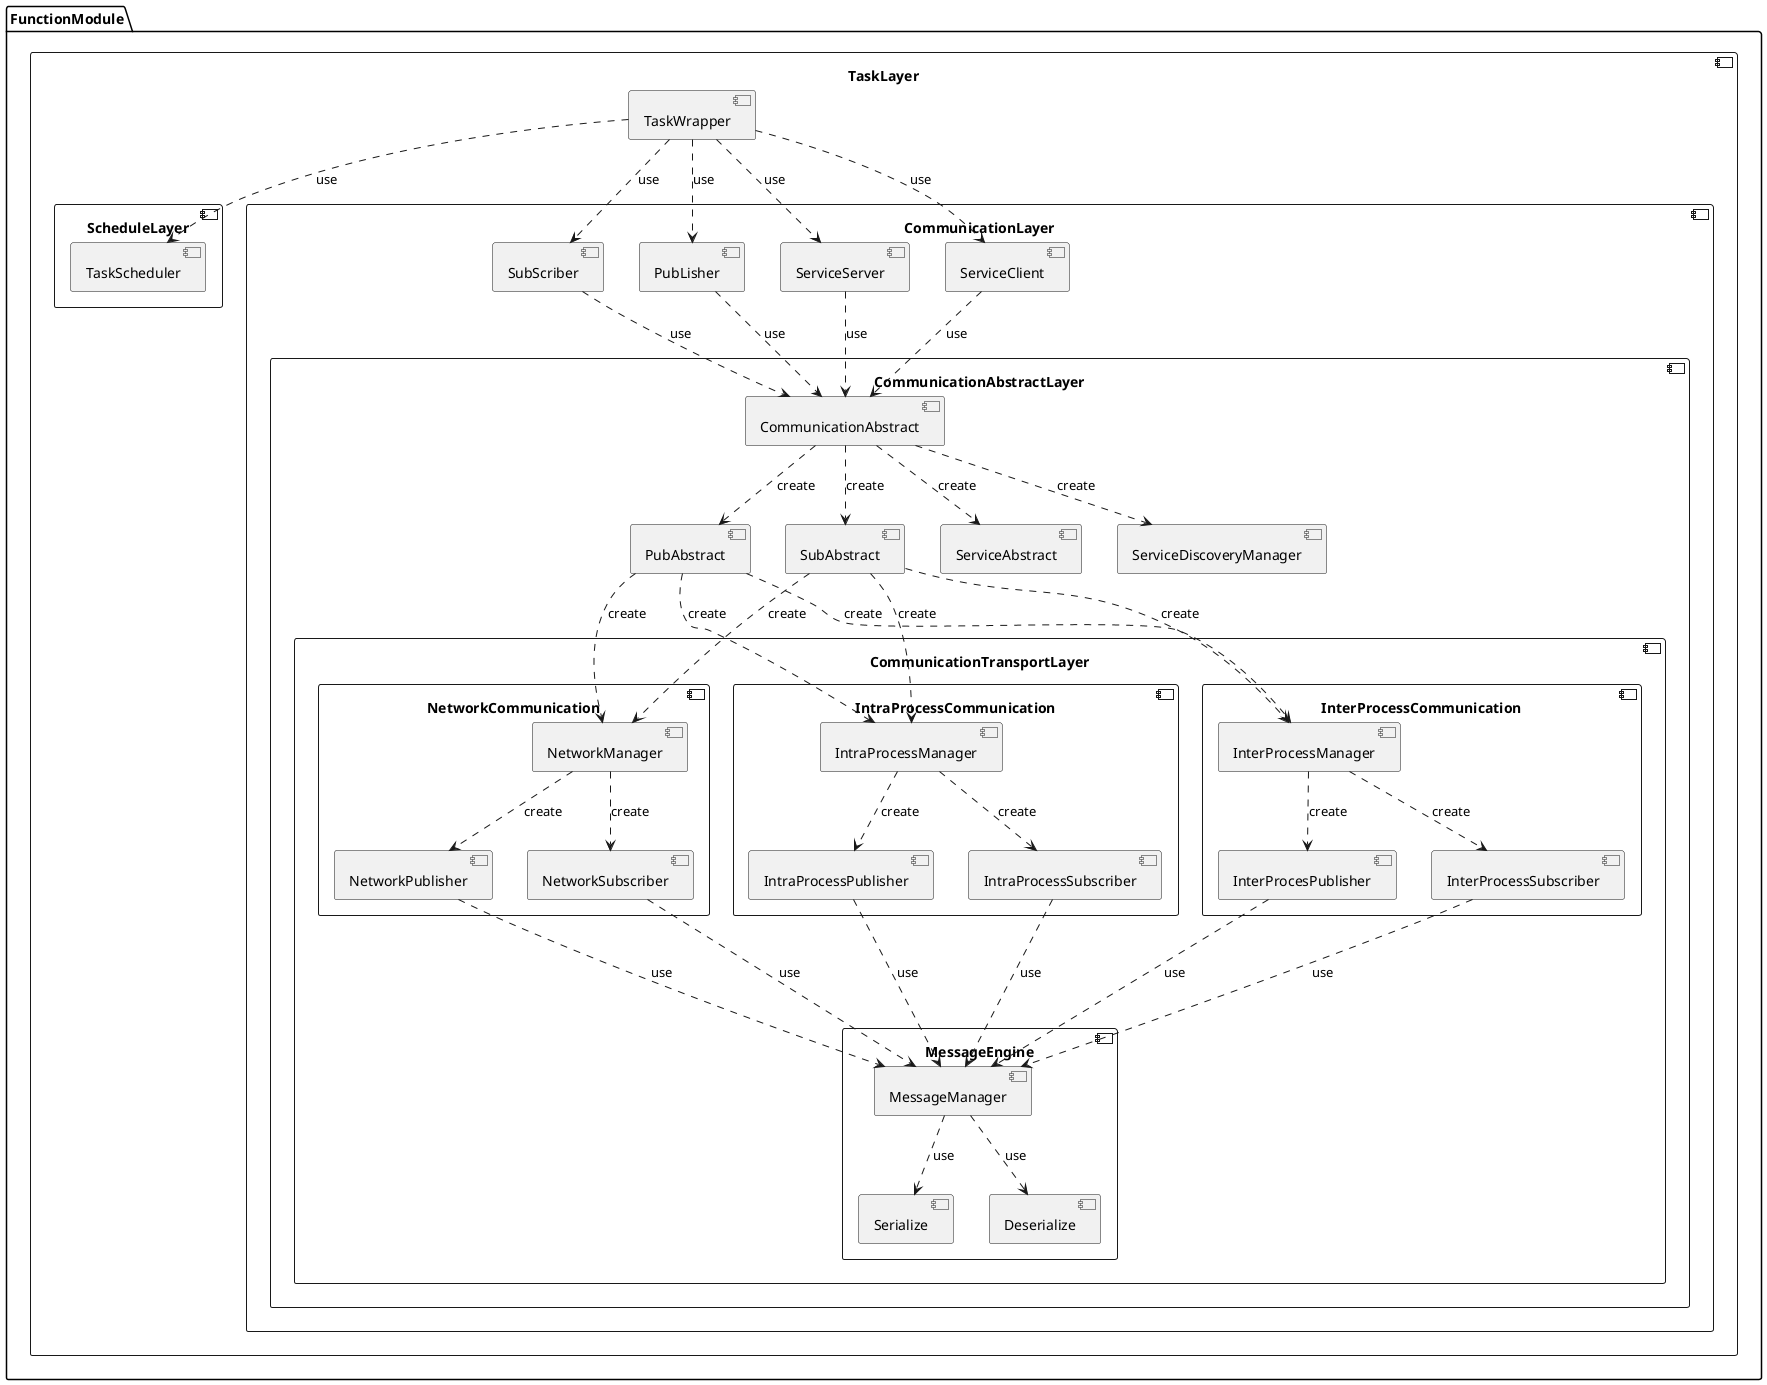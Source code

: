 @startuml
' skinparam component{
'     FontSize 25
'     TitleFontSize 25
'     ArrowFontSize 25
'     InterfaceFontSize 25
'     CaptionFontSize 25
'     HeaderFontSize 25
'     LabelFontSize 25
'     DomainFontSize 25
'     PackageFontSize 25
'     ComponentFontSize 25
'     SequenceTitleFontSize 25
'     LabelFontSize 25
'     FolderFontSize 25
'     DomainFontSize 25
' }
' skinparam package{
'     FontSize 25
'     TitleFontSize 25
'     ArrowFontSize 25
'     InterfaceFontSize 25
'     CaptionFontSize 25
'     HeaderFontSize 25
'     LabelFontSize 25
'     DomainFontSize 25
'     PackageFontSize 25
'     ComponentFontSize 25
'     SequenceTitleFontSize 25
'     LabelFontSize 25
'     FolderFontSize 25
'     DomainFontSize 25
' }
package FunctionModule{
component TaskLayer{
    [TaskWrapper]
    component ScheduleLayer{
        [TaskScheduler]
    }
    component CommunicationLayer{
        [SubScriber]
        [PubLisher]
        [ServiceServer]
        [ServiceClient]
        component CommunicationAbstractLayer{
            [CommunicationAbstract]
            [PubAbstract]
            [SubAbstract]
            [ServiceAbstract]
            [ServiceDiscoveryManager]
        component CommunicationTransportLayer{
            component NetworkCommunication{
                [NetworkManager]
                [NetworkPublisher]
                [NetworkSubscriber]
            }
            component IntraProcessCommunication{
                [IntraProcessManager]
                [IntraProcessPublisher]
                [IntraProcessSubscriber]
            }
            component InterProcessCommunication{
                [InterProcessManager]
                [InterProcesPublisher]
                [InterProcessSubscriber]
            }
            component MessageEngine{
                [MessageManager]
                [Serialize]
                [Deserialize]
            }
            ' component ServiceDiscovery{
            '     [ServiceDiscoveryManager]
            ' }
        }
        }
    }
}
[TaskWrapper] ..> [TaskScheduler] : use
[TaskWrapper] ..> [SubScriber] : use
[TaskWrapper] ..> [PubLisher] : use
[TaskWrapper] ..> [ServiceServer] : use
[TaskWrapper] ..> [ServiceClient] : use

[SubScriber] ..> [CommunicationAbstract] : use
[PubLisher] ..> [CommunicationAbstract] : use
[ServiceServer] ..> [CommunicationAbstract] : use
[ServiceClient] ..> [CommunicationAbstract] : use

[CommunicationAbstract] ..> [PubAbstract] : create
[CommunicationAbstract] ..> [SubAbstract] : create
[CommunicationAbstract] ..> [ServiceAbstract] : create
[CommunicationAbstract] ..> [ServiceDiscoveryManager] : create

[PubAbstract] ..> [NetworkManager] : create
[PubAbstract] ..> [IntraProcessManager] : create
[PubAbstract] ..> [InterProcessManager] : create

[SubAbstract] ..> [NetworkManager] : create
[SubAbstract] ..> [IntraProcessManager] : create
[SubAbstract] ..> [InterProcessManager] : create

[NetworkManager] ..> [NetworkPublisher] : create
[NetworkManager] ..> [NetworkSubscriber] : create
[IntraProcessManager] ..> [IntraProcessPublisher] : create
[IntraProcessManager] ..> [IntraProcessSubscriber] : create
[InterProcessManager] ..> [InterProcesPublisher] : create
[InterProcessManager] ..> [InterProcessSubscriber] : create

[NetworkPublisher] ..down-> [MessageManager] : use
[NetworkSubscriber] ..down-> [MessageManager] : use
[IntraProcessPublisher] ..down-> [MessageManager] : use
[IntraProcessSubscriber] ..down-> [MessageManager] : use
[InterProcesPublisher] ..down-> [MessageManager] : use
[InterProcessSubscriber] ..down-> [MessageManager] : use
[MessageManager] ..> [Deserialize] : use
[MessageManager] ..> [Serialize] : use
}
' FunctionModule -up-  () "CPP API"
' CPPUserInterface ..> () "CPP API" : use
@enduml